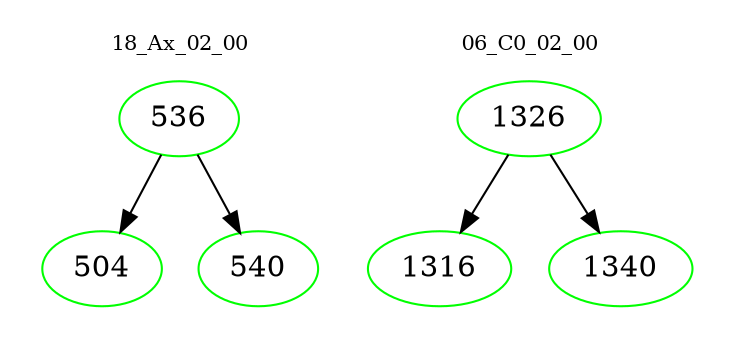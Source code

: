 digraph{
subgraph cluster_0 {
color = white
label = "18_Ax_02_00";
fontsize=10;
T0_536 [label="536", color="green"]
T0_536 -> T0_504 [color="black"]
T0_504 [label="504", color="green"]
T0_536 -> T0_540 [color="black"]
T0_540 [label="540", color="green"]
}
subgraph cluster_1 {
color = white
label = "06_C0_02_00";
fontsize=10;
T1_1326 [label="1326", color="green"]
T1_1326 -> T1_1316 [color="black"]
T1_1316 [label="1316", color="green"]
T1_1326 -> T1_1340 [color="black"]
T1_1340 [label="1340", color="green"]
}
}
